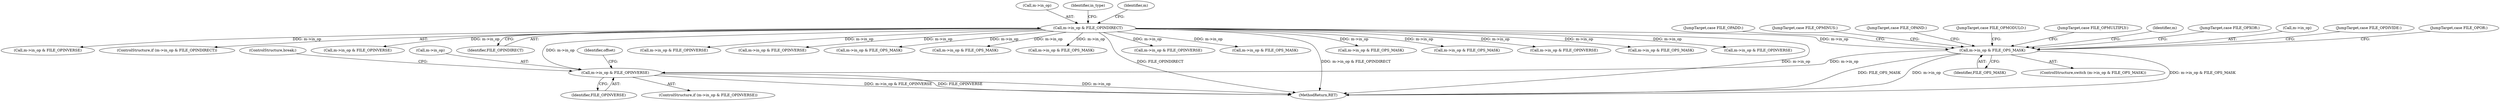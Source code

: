 digraph "0_file_447558595a3650db2886cd2f416ad0beba965801@pointer" {
"1002199" [label="(Call,m->in_op & FILE_OPS_MASK)"];
"1000231" [label="(Call,m->in_op & FILE_OPINDIRECT)"];
"1002284" [label="(Call,m->in_op & FILE_OPINVERSE)"];
"1000559" [label="(Call,m->in_op & FILE_OPS_MASK)"];
"1002199" [label="(Call,m->in_op & FILE_OPS_MASK)"];
"1000971" [label="(Call,m->in_op & FILE_OPINVERSE)"];
"1002200" [label="(Call,m->in_op)"];
"1002283" [label="(ControlStructure,if (m->in_op & FILE_OPINVERSE))"];
"1000232" [label="(Call,m->in_op)"];
"1002259" [label="(JumpTarget,case FILE_OPDIVIDE:)"];
"1000424" [label="(Identifier,in_type)"];
"1002214" [label="(JumpTarget,case FILE_OPOR:)"];
"1000448" [label="(Call,m->in_op & FILE_OPS_MASK)"];
"1002285" [label="(Call,m->in_op)"];
"1000752" [label="(Call,m->in_op & FILE_OPINVERSE)"];
"1002232" [label="(JumpTarget,case FILE_OPADD:)"];
"1002284" [label="(Call,m->in_op & FILE_OPINVERSE)"];
"1002173" [label="(Call,m->in_op & FILE_OPINVERSE)"];
"1002756" [label="(MethodReturn,RET)"];
"1000230" [label="(ControlStructure,if (m->in_op & FILE_OPINDIRECT))"];
"1002241" [label="(JumpTarget,case FILE_OPMINUS:)"];
"1002203" [label="(Identifier,FILE_OPS_MASK)"];
"1002290" [label="(Identifier,offset)"];
"1001446" [label="(Call,m->in_op & FILE_OPINVERSE)"];
"1000240" [label="(Identifier,m)"];
"1002205" [label="(JumpTarget,case FILE_OPAND:)"];
"1000235" [label="(Identifier,FILE_OPINDIRECT)"];
"1002268" [label="(JumpTarget,case FILE_OPMODULO:)"];
"1001082" [label="(Call,m->in_op & FILE_OPINVERSE)"];
"1000533" [label="(Call,m->in_op & FILE_OPINVERSE)"];
"1002292" [label="(ControlStructure,break;)"];
"1002250" [label="(JumpTarget,case FILE_OPMULTIPLY:)"];
"1002286" [label="(Identifier,m)"];
"1000231" [label="(Call,m->in_op & FILE_OPINDIRECT)"];
"1000778" [label="(Call,m->in_op & FILE_OPS_MASK)"];
"1001109" [label="(Call,m->in_op & FILE_OPS_MASK)"];
"1000997" [label="(Call,m->in_op & FILE_OPS_MASK)"];
"1002198" [label="(ControlStructure,switch (m->in_op & FILE_OPS_MASK))"];
"1001810" [label="(Call,m->in_op & FILE_OPINVERSE)"];
"1002288" [label="(Identifier,FILE_OPINVERSE)"];
"1002223" [label="(JumpTarget,case FILE_OPXOR:)"];
"1001836" [label="(Call,m->in_op & FILE_OPS_MASK)"];
"1001473" [label="(Call,m->in_op & FILE_OPS_MASK)"];
"1002199" -> "1002198"  [label="AST: "];
"1002199" -> "1002203"  [label="CFG: "];
"1002200" -> "1002199"  [label="AST: "];
"1002203" -> "1002199"  [label="AST: "];
"1002205" -> "1002199"  [label="CFG: "];
"1002214" -> "1002199"  [label="CFG: "];
"1002223" -> "1002199"  [label="CFG: "];
"1002232" -> "1002199"  [label="CFG: "];
"1002241" -> "1002199"  [label="CFG: "];
"1002250" -> "1002199"  [label="CFG: "];
"1002259" -> "1002199"  [label="CFG: "];
"1002268" -> "1002199"  [label="CFG: "];
"1002286" -> "1002199"  [label="CFG: "];
"1002199" -> "1002756"  [label="DDG: m->in_op"];
"1002199" -> "1002756"  [label="DDG: m->in_op & FILE_OPS_MASK"];
"1002199" -> "1002756"  [label="DDG: FILE_OPS_MASK"];
"1000231" -> "1002199"  [label="DDG: m->in_op"];
"1002199" -> "1002284"  [label="DDG: m->in_op"];
"1000231" -> "1000230"  [label="AST: "];
"1000231" -> "1000235"  [label="CFG: "];
"1000232" -> "1000231"  [label="AST: "];
"1000235" -> "1000231"  [label="AST: "];
"1000240" -> "1000231"  [label="CFG: "];
"1000424" -> "1000231"  [label="CFG: "];
"1000231" -> "1002756"  [label="DDG: FILE_OPINDIRECT"];
"1000231" -> "1002756"  [label="DDG: m->in_op & FILE_OPINDIRECT"];
"1000231" -> "1002756"  [label="DDG: m->in_op"];
"1000231" -> "1000448"  [label="DDG: m->in_op"];
"1000231" -> "1000533"  [label="DDG: m->in_op"];
"1000231" -> "1000559"  [label="DDG: m->in_op"];
"1000231" -> "1000752"  [label="DDG: m->in_op"];
"1000231" -> "1000778"  [label="DDG: m->in_op"];
"1000231" -> "1000971"  [label="DDG: m->in_op"];
"1000231" -> "1000997"  [label="DDG: m->in_op"];
"1000231" -> "1001082"  [label="DDG: m->in_op"];
"1000231" -> "1001109"  [label="DDG: m->in_op"];
"1000231" -> "1001446"  [label="DDG: m->in_op"];
"1000231" -> "1001473"  [label="DDG: m->in_op"];
"1000231" -> "1001810"  [label="DDG: m->in_op"];
"1000231" -> "1001836"  [label="DDG: m->in_op"];
"1000231" -> "1002173"  [label="DDG: m->in_op"];
"1000231" -> "1002284"  [label="DDG: m->in_op"];
"1002284" -> "1002283"  [label="AST: "];
"1002284" -> "1002288"  [label="CFG: "];
"1002285" -> "1002284"  [label="AST: "];
"1002288" -> "1002284"  [label="AST: "];
"1002290" -> "1002284"  [label="CFG: "];
"1002292" -> "1002284"  [label="CFG: "];
"1002284" -> "1002756"  [label="DDG: m->in_op"];
"1002284" -> "1002756"  [label="DDG: m->in_op & FILE_OPINVERSE"];
"1002284" -> "1002756"  [label="DDG: FILE_OPINVERSE"];
}
